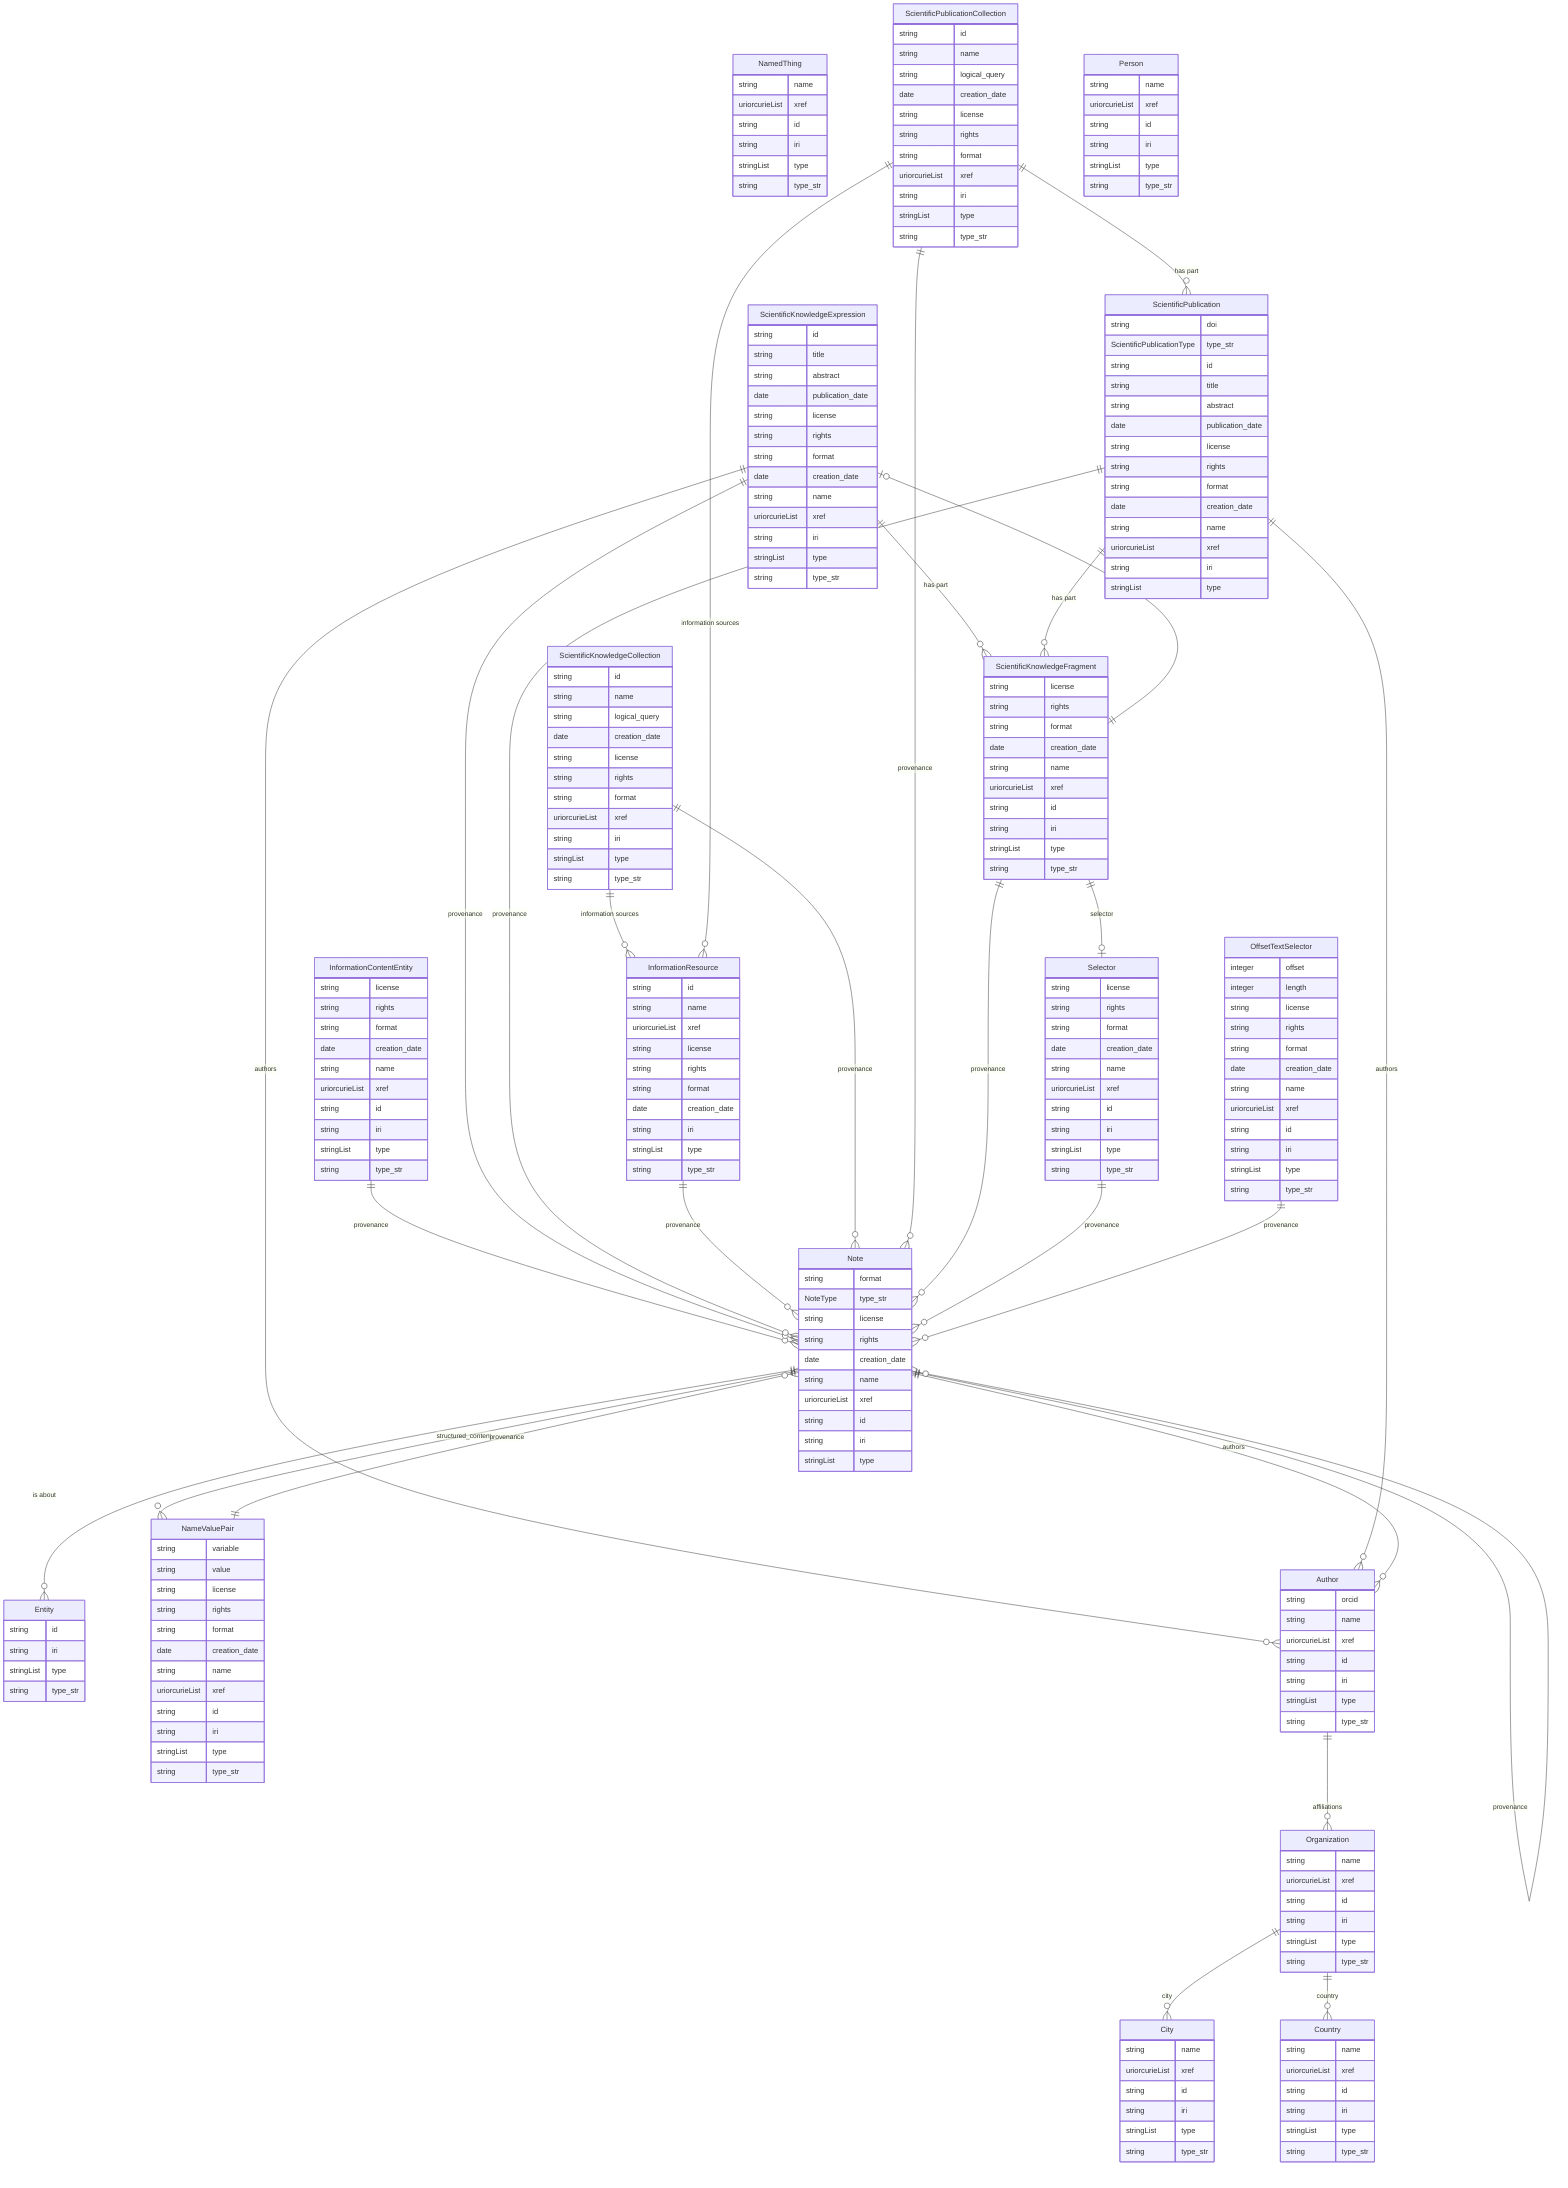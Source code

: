 erDiagram
Entity {
    string id  
    string iri  
    stringList type  
    string type_str  
}
NamedThing {
    string name  
    uriorcurieList xref  
    string id  
    string iri  
    stringList type  
    string type_str  
}
InformationContentEntity {
    string license  
    string rights  
    string format  
    date creation_date  
    string name  
    uriorcurieList xref  
    string id  
    string iri  
    stringList type  
    string type_str  
}
ScientificKnowledgeExpression {
    string id  
    string title  
    string abstract  
    date publication_date  
    string license  
    string rights  
    string format  
    date creation_date  
    string name  
    uriorcurieList xref  
    string iri  
    stringList type  
    string type_str  
}
ScientificPublication {
    string doi  
    ScientificPublicationType type_str  
    string id  
    string title  
    string abstract  
    date publication_date  
    string license  
    string rights  
    string format  
    date creation_date  
    string name  
    uriorcurieList xref  
    string iri  
    stringList type  
}
InformationResource {
    string id  
    string name  
    uriorcurieList xref  
    string license  
    string rights  
    string format  
    date creation_date  
    string iri  
    stringList type  
    string type_str  
}
ScientificKnowledgeCollection {
    string id  
    string name  
    string logical_query  
    date creation_date  
    string license  
    string rights  
    string format  
    uriorcurieList xref  
    string iri  
    stringList type  
    string type_str  
}
ScientificPublicationCollection {
    string id  
    string name  
    string logical_query  
    date creation_date  
    string license  
    string rights  
    string format  
    uriorcurieList xref  
    string iri  
    stringList type  
    string type_str  
}
ScientificKnowledgeFragment {
    string license  
    string rights  
    string format  
    date creation_date  
    string name  
    uriorcurieList xref  
    string id  
    string iri  
    stringList type  
    string type_str  
}
Selector {
    string license  
    string rights  
    string format  
    date creation_date  
    string name  
    uriorcurieList xref  
    string id  
    string iri  
    stringList type  
    string type_str  
}
OffsetTextSelector {
    integer offset  
    integer length  
    string license  
    string rights  
    string format  
    date creation_date  
    string name  
    uriorcurieList xref  
    string id  
    string iri  
    stringList type  
    string type_str  
}
Note {
    string format  
    NoteType type_str  
    string license  
    string rights  
    date creation_date  
    string name  
    uriorcurieList xref  
    string id  
    string iri  
    stringList type  
}
NameValuePair {
    string variable  
    string value  
    string license  
    string rights  
    string format  
    date creation_date  
    string name  
    uriorcurieList xref  
    string id  
    string iri  
    stringList type  
    string type_str  
}
Person {
    string name  
    uriorcurieList xref  
    string id  
    string iri  
    stringList type  
    string type_str  
}
Author {
    string orcid  
    string name  
    uriorcurieList xref  
    string id  
    string iri  
    stringList type  
    string type_str  
}
Organization {
    string name  
    uriorcurieList xref  
    string id  
    string iri  
    stringList type  
    string type_str  
}
City {
    string name  
    uriorcurieList xref  
    string id  
    string iri  
    stringList type  
    string type_str  
}
Country {
    string name  
    uriorcurieList xref  
    string id  
    string iri  
    stringList type  
    string type_str  
}

InformationContentEntity ||--}o Note : "provenance"
ScientificKnowledgeExpression ||--}o ScientificKnowledgeFragment : "has part"
ScientificKnowledgeExpression ||--}o Author : "authors"
ScientificKnowledgeExpression ||--}o Note : "provenance"
ScientificPublication ||--}o ScientificKnowledgeFragment : "has part"
ScientificPublication ||--}o Author : "authors"
ScientificPublication ||--}o Note : "provenance"
InformationResource ||--}o Note : "provenance"
ScientificKnowledgeCollection ||--}o InformationResource : "information sources"
ScientificKnowledgeCollection ||--}o Note : "provenance"
ScientificPublicationCollection ||--}o ScientificPublication : "has part"
ScientificPublicationCollection ||--}o InformationResource : "information sources"
ScientificPublicationCollection ||--}o Note : "provenance"
ScientificKnowledgeFragment ||--|o ScientificKnowledgeExpression : "part of"
ScientificKnowledgeFragment ||--|o Selector : "selector"
ScientificKnowledgeFragment ||--}o Note : "provenance"
Selector ||--}o Note : "provenance"
OffsetTextSelector ||--}o Note : "provenance"
Note ||--}o Entity : "is about"
Note ||--}o Author : "authors"
Note ||--}o NameValuePair : "structured_content"
Note ||--}o Note : "provenance"
NameValuePair ||--}o Note : "provenance"
Author ||--}o Organization : "affiliations"
Organization ||--}o City : "city"
Organization ||--}o Country : "country"